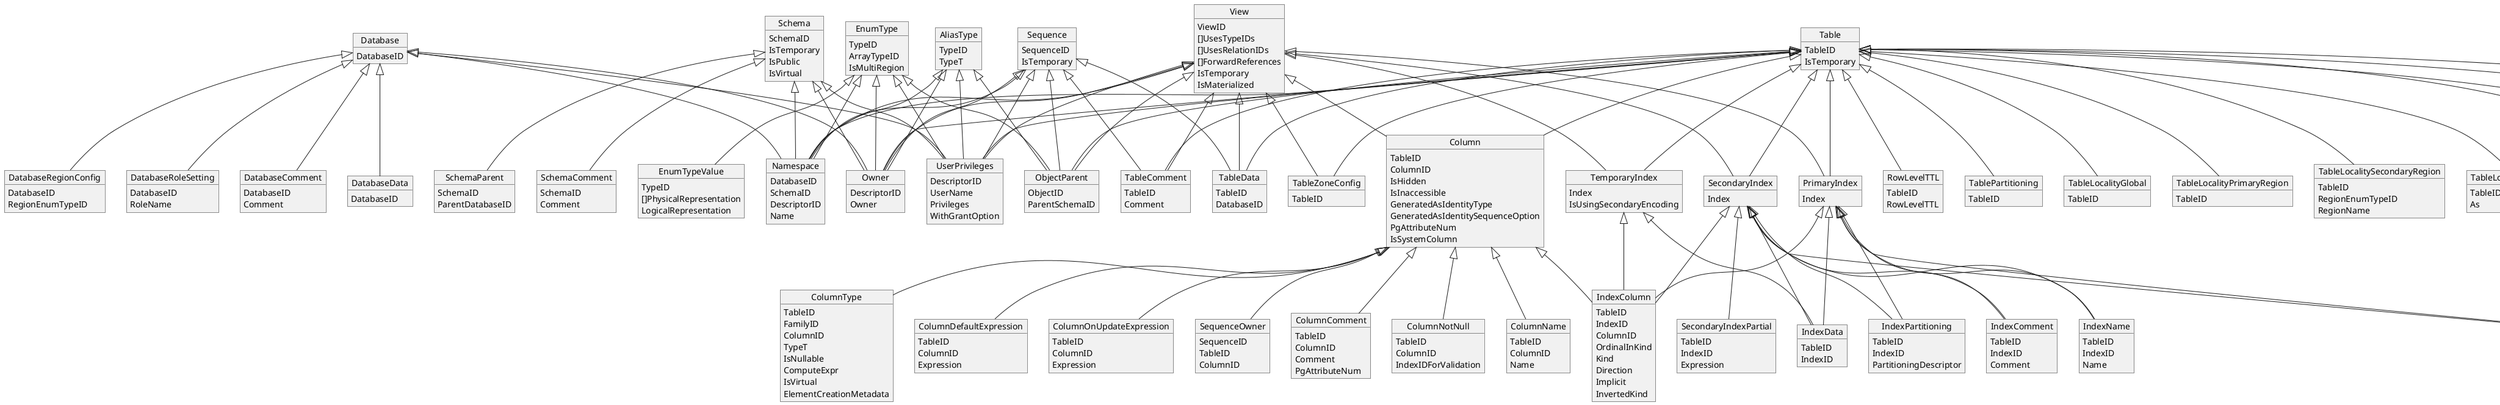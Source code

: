 @startuml
object Database

Database :  DatabaseID

object Schema

Schema :  SchemaID
Schema :  IsTemporary
Schema :  IsPublic
Schema :  IsVirtual

object View

View :  ViewID
View : []UsesTypeIDs
View : []UsesRelationIDs
View : []ForwardReferences
View :  IsTemporary
View :  IsMaterialized

object Sequence

Sequence :  SequenceID
Sequence :  IsTemporary

object Table

Table :  TableID
Table :  IsTemporary

object EnumType

EnumType :  TypeID
EnumType :  ArrayTypeID
EnumType :  IsMultiRegion

object AliasType

AliasType :  TypeID
AliasType :  TypeT

object CompositeType

CompositeType :  TypeID
CompositeType :  ArrayTypeID

object Function

Function :  FunctionID
Function : []Params
Function :  ReturnSet
Function :  ReturnType

object ColumnFamily

ColumnFamily :  TableID
ColumnFamily :  FamilyID
ColumnFamily :  Name

object Column

Column :  TableID
Column :  ColumnID
Column :  IsHidden
Column :  IsInaccessible
Column :  GeneratedAsIdentityType
Column :  GeneratedAsIdentitySequenceOption
Column :  PgAttributeNum
Column :  IsSystemColumn

object PrimaryIndex

PrimaryIndex :  Index

object SecondaryIndex

SecondaryIndex :  Index

object TemporaryIndex

TemporaryIndex :  Index
TemporaryIndex :  IsUsingSecondaryEncoding

object UniqueWithoutIndexConstraint

UniqueWithoutIndexConstraint :  TableID
UniqueWithoutIndexConstraint :  ConstraintID
UniqueWithoutIndexConstraint : []ColumnIDs
UniqueWithoutIndexConstraint :  Predicate
UniqueWithoutIndexConstraint :  IndexIDForValidation

object CheckConstraint

CheckConstraint :  TableID
CheckConstraint :  ConstraintID
CheckConstraint : []ColumnIDs
CheckConstraint :  Expression
CheckConstraint :  FromHashShardedColumn
CheckConstraint :  IndexIDForValidation

object ForeignKeyConstraint

ForeignKeyConstraint :  TableID
ForeignKeyConstraint :  ConstraintID
ForeignKeyConstraint : []ColumnIDs
ForeignKeyConstraint :  ReferencedTableID
ForeignKeyConstraint : []ReferencedColumnIDs
ForeignKeyConstraint :  OnUpdateAction
ForeignKeyConstraint :  OnDeleteAction
ForeignKeyConstraint :  CompositeKeyMatchMethod
ForeignKeyConstraint :  IndexIDForValidation

object TableComment

TableComment :  TableID
TableComment :  Comment

object RowLevelTTL

RowLevelTTL :  TableID
RowLevelTTL :  RowLevelTTL

object TableZoneConfig

TableZoneConfig :  TableID

object TableData

TableData :  TableID
TableData :  DatabaseID

object TablePartitioning

TablePartitioning :  TableID

object TableLocalityGlobal

TableLocalityGlobal :  TableID

object TableLocalityPrimaryRegion

TableLocalityPrimaryRegion :  TableID

object TableLocalitySecondaryRegion

TableLocalitySecondaryRegion :  TableID
TableLocalitySecondaryRegion :  RegionEnumTypeID
TableLocalitySecondaryRegion :  RegionName

object TableLocalityRegionalByRow

TableLocalityRegionalByRow :  TableID
TableLocalityRegionalByRow :  As

object ColumnName

ColumnName :  TableID
ColumnName :  ColumnID
ColumnName :  Name

object ColumnType

ColumnType :  TableID
ColumnType :  FamilyID
ColumnType :  ColumnID
ColumnType :  TypeT
ColumnType :  IsNullable
ColumnType :  ComputeExpr
ColumnType :  IsVirtual
ColumnType :  ElementCreationMetadata

object ColumnDefaultExpression

ColumnDefaultExpression :  TableID
ColumnDefaultExpression :  ColumnID
ColumnDefaultExpression :  Expression

object ColumnOnUpdateExpression

ColumnOnUpdateExpression :  TableID
ColumnOnUpdateExpression :  ColumnID
ColumnOnUpdateExpression :  Expression

object SequenceOwner

SequenceOwner :  SequenceID
SequenceOwner :  TableID
SequenceOwner :  ColumnID

object ColumnComment

ColumnComment :  TableID
ColumnComment :  ColumnID
ColumnComment :  Comment
ColumnComment :  PgAttributeNum

object ColumnNotNull

ColumnNotNull :  TableID
ColumnNotNull :  ColumnID
ColumnNotNull :  IndexIDForValidation

object IndexName

IndexName :  TableID
IndexName :  IndexID
IndexName :  Name

object IndexPartitioning

IndexPartitioning :  TableID
IndexPartitioning :  IndexID
IndexPartitioning :  PartitioningDescriptor

object SecondaryIndexPartial

SecondaryIndexPartial :  TableID
SecondaryIndexPartial :  IndexID
SecondaryIndexPartial :  Expression

object IndexComment

IndexComment :  TableID
IndexComment :  IndexID
IndexComment :  Comment

object IndexColumn

IndexColumn :  TableID
IndexColumn :  IndexID
IndexColumn :  ColumnID
IndexColumn :  OrdinalInKind
IndexColumn :  Kind
IndexColumn :  Direction
IndexColumn :  Implicit
IndexColumn :  InvertedKind

object IndexData

IndexData :  TableID
IndexData :  IndexID

object ConstraintWithoutIndexName

ConstraintWithoutIndexName :  TableID
ConstraintWithoutIndexName :  ConstraintID
ConstraintWithoutIndexName :  Name

object ConstraintComment

ConstraintComment :  TableID
ConstraintComment :  ConstraintID
ConstraintComment :  Comment

object Namespace

Namespace :  DatabaseID
Namespace :  SchemaID
Namespace :  DescriptorID
Namespace :  Name

object Owner

Owner :  DescriptorID
Owner :  Owner

object UserPrivileges

UserPrivileges :  DescriptorID
UserPrivileges :  UserName
UserPrivileges :  Privileges
UserPrivileges :  WithGrantOption

object DatabaseRegionConfig

DatabaseRegionConfig :  DatabaseID
DatabaseRegionConfig :  RegionEnumTypeID

object DatabaseRoleSetting

DatabaseRoleSetting :  DatabaseID
DatabaseRoleSetting :  RoleName

object DatabaseComment

DatabaseComment :  DatabaseID
DatabaseComment :  Comment

object DatabaseData

DatabaseData :  DatabaseID

object SchemaParent

SchemaParent :  SchemaID
SchemaParent :  ParentDatabaseID

object SchemaComment

SchemaComment :  SchemaID
SchemaComment :  Comment

object ObjectParent

ObjectParent :  ObjectID
ObjectParent :  ParentSchemaID

object EnumTypeValue

EnumTypeValue :  TypeID
EnumTypeValue : []PhysicalRepresentation
EnumTypeValue :  LogicalRepresentation

object CompositeTypeAttrType

CompositeTypeAttrType :  CompositeTypeID
CompositeTypeAttrType :  TypeT

object CompositeTypeAttrName

CompositeTypeAttrName :  CompositeTypeID
CompositeTypeAttrName :  Name

object FunctionName

FunctionName :  FunctionID
FunctionName :  Name

object FunctionVolatility

FunctionVolatility :  FunctionID
FunctionVolatility :  Volatility

object FunctionLeakProof

FunctionLeakProof :  FunctionID
FunctionLeakProof :  LeakProof

object FunctionNullInputBehavior

FunctionNullInputBehavior :  FunctionID
FunctionNullInputBehavior :  NullInputBehavior

object FunctionBody

FunctionBody :  FunctionID
FunctionBody :  Body
FunctionBody :  Lang
FunctionBody : []UsesTables
FunctionBody : []UsesViews
FunctionBody : []UsesSequenceIDs
FunctionBody : []UsesTypeIDs

object FunctionParamDefaultExpression

FunctionParamDefaultExpression :  FunctionID
FunctionParamDefaultExpression :  Ordinal
FunctionParamDefaultExpression :  Expression

Table <|-- ColumnFamily
Table <|-- Column
View <|-- Column
Table <|-- PrimaryIndex
View <|-- PrimaryIndex
Table <|-- SecondaryIndex
View <|-- SecondaryIndex
Table <|-- TemporaryIndex
View <|-- TemporaryIndex
Table <|-- UniqueWithoutIndexConstraint
Table <|-- CheckConstraint
Table <|-- ForeignKeyConstraint
Table <|-- TableComment
View <|-- TableComment
Sequence <|-- TableComment
Table <|-- RowLevelTTL
Table <|-- TableZoneConfig
View <|-- TableZoneConfig
Table <|-- TableData
View <|-- TableData
Sequence <|-- TableData
Table <|-- TablePartitioning
Table <|-- TableLocalityGlobal
Table <|-- TableLocalityPrimaryRegion
Table <|-- TableLocalitySecondaryRegion
Table <|-- TableLocalityRegionalByRow
Column <|-- ColumnName
Column <|-- ColumnType
Column <|-- ColumnDefaultExpression
Column <|-- ColumnOnUpdateExpression
Column <|-- SequenceOwner
Column <|-- ColumnComment
Column <|-- ColumnNotNull
PrimaryIndex <|-- IndexName
SecondaryIndex <|-- IndexName
PrimaryIndex <|-- IndexPartitioning
SecondaryIndex <|-- IndexPartitioning
SecondaryIndex <|-- SecondaryIndexPartial
PrimaryIndex <|-- IndexComment
SecondaryIndex <|-- IndexComment
PrimaryIndex <|-- IndexColumn
SecondaryIndex <|-- IndexColumn
TemporaryIndex <|-- IndexColumn
Column <|-- IndexColumn
PrimaryIndex <|-- IndexData
SecondaryIndex <|-- IndexData
TemporaryIndex <|-- IndexData
UniqueWithoutIndexConstraint <|-- ConstraintWithoutIndexName
CheckConstraint <|-- ConstraintWithoutIndexName
ForeignKeyConstraint <|-- ConstraintWithoutIndexName
PrimaryIndex <|-- ConstraintComment
SecondaryIndex <|-- ConstraintComment
UniqueWithoutIndexConstraint <|-- ConstraintComment
CheckConstraint <|-- ConstraintComment
ForeignKeyConstraint <|-- ConstraintComment
Table <|-- Namespace
View <|-- Namespace
Sequence <|-- Namespace
Database <|-- Namespace
Schema <|-- Namespace
AliasType <|-- Namespace
EnumType <|-- Namespace
Table <|-- Owner
View <|-- Owner
Sequence <|-- Owner
Database <|-- Owner
Schema <|-- Owner
AliasType <|-- Owner
EnumType <|-- Owner
Table <|-- UserPrivileges
View <|-- UserPrivileges
Sequence <|-- UserPrivileges
Database <|-- UserPrivileges
Schema <|-- UserPrivileges
AliasType <|-- UserPrivileges
EnumType <|-- UserPrivileges
Database <|-- DatabaseRegionConfig
Database <|-- DatabaseRoleSetting
Database <|-- DatabaseComment
Database <|-- DatabaseData
Schema <|-- SchemaParent
Schema <|-- SchemaComment
AliasType <|-- ObjectParent
EnumType <|-- ObjectParent
Table <|-- ObjectParent
View <|-- ObjectParent
Sequence <|-- ObjectParent
EnumType <|-- EnumTypeValue
CompositeType <|-- CompositeTypeAttrType
CompositeType <|-- CompositeTypeAttrName
Function <|-- FunctionName
Function <|-- FunctionVolatility
Function <|-- FunctionLeakProof
Function <|-- FunctionNullInputBehavior
Function <|-- FunctionBody
Function <|-- FunctionParamDefaultExpression
@enduml
